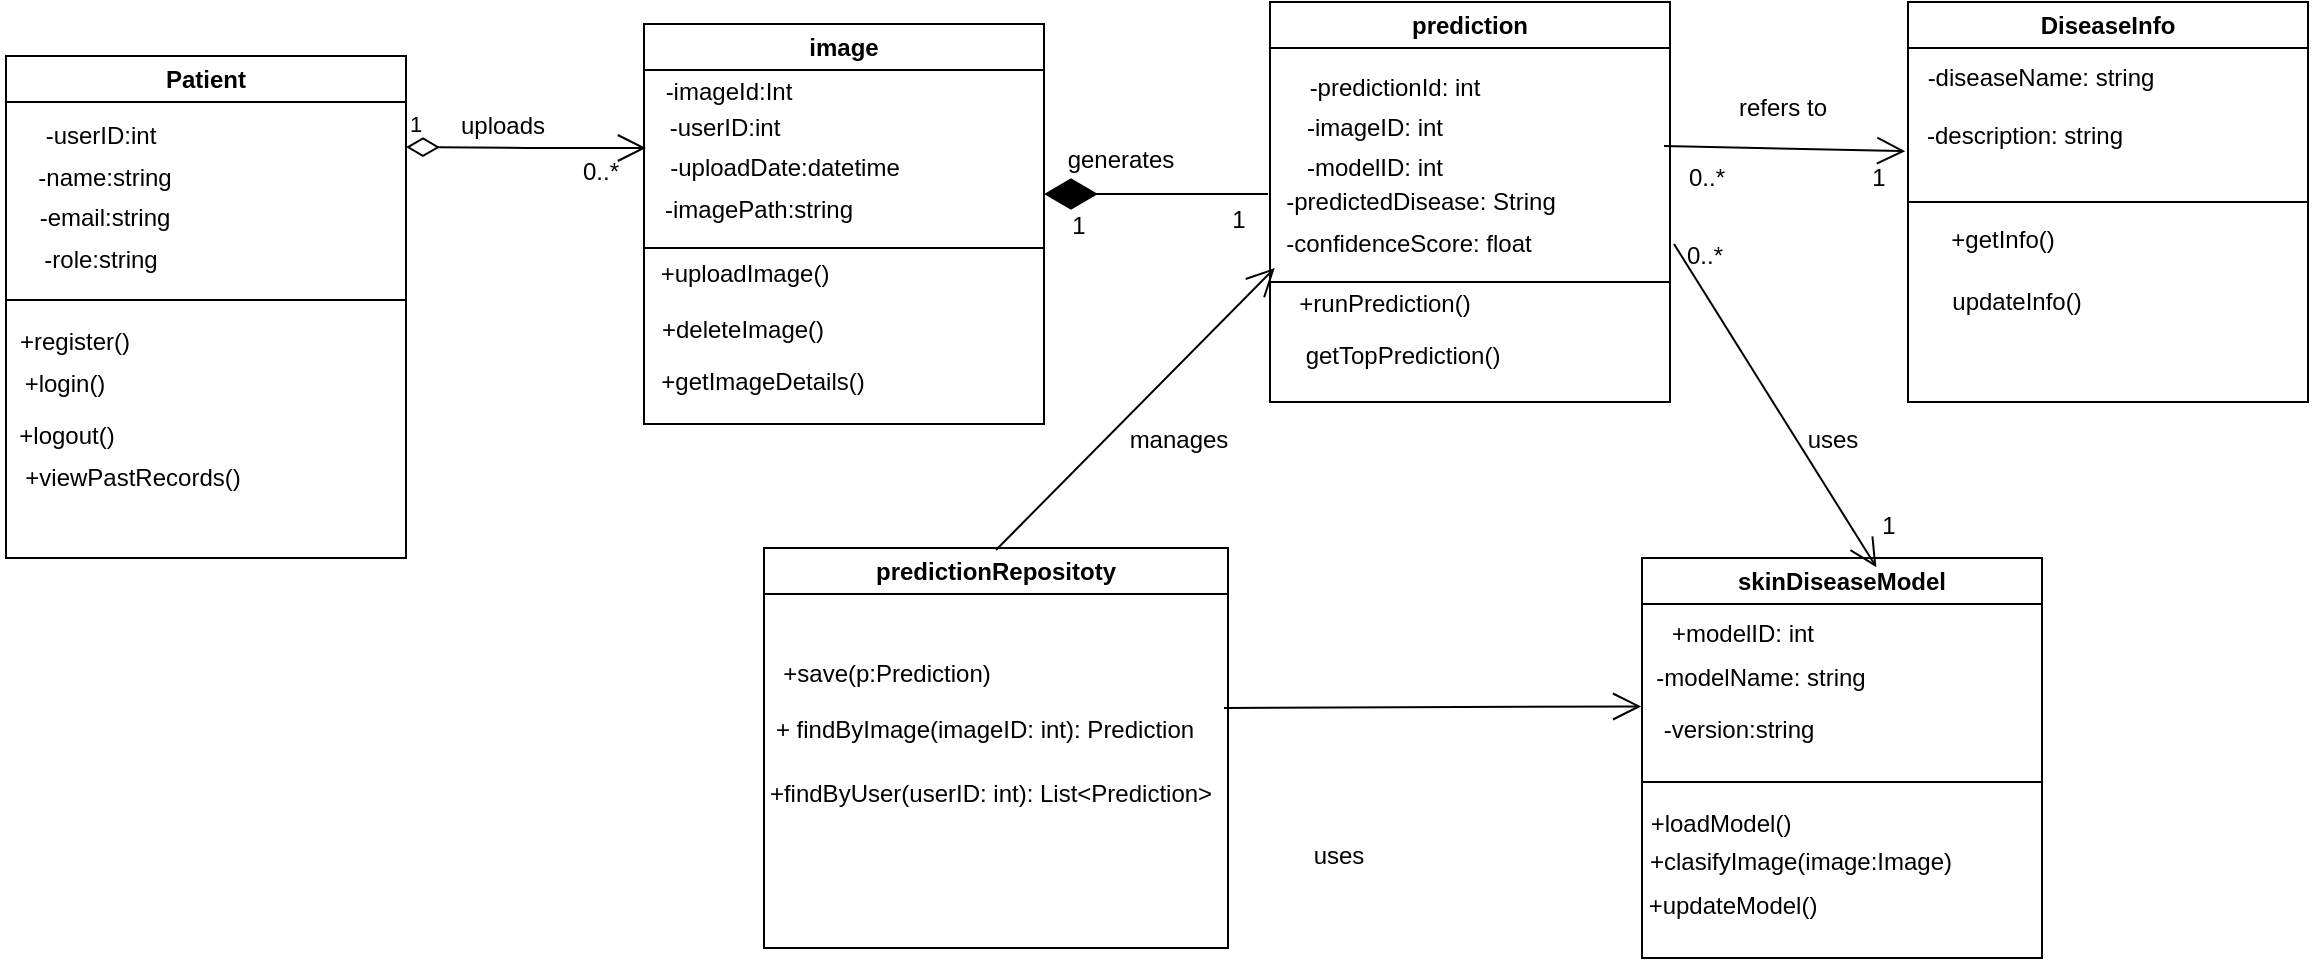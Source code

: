<mxfile version="28.1.2">
  <diagram name="Page-1" id="T865fNxs3rWVY0PmiW4X">
    <mxGraphModel dx="1281" dy="562" grid="0" gridSize="10" guides="1" tooltips="1" connect="1" arrows="1" fold="1" page="1" pageScale="1" pageWidth="827" pageHeight="1169" math="0" shadow="0">
      <root>
        <mxCell id="0" />
        <mxCell id="1" parent="0" />
        <mxCell id="kk6gBTdwPC9z8U5BP-sN-1" value="Patient" style="swimlane;whiteSpace=wrap;html=1;startSize=23;" parent="1" vertex="1">
          <mxGeometry x="35" y="79" width="200" height="251" as="geometry" />
        </mxCell>
        <mxCell id="kk6gBTdwPC9z8U5BP-sN-6" value="" style="endArrow=none;html=1;rounded=0;" parent="kk6gBTdwPC9z8U5BP-sN-1" edge="1">
          <mxGeometry width="50" height="50" relative="1" as="geometry">
            <mxPoint y="122" as="sourcePoint" />
            <mxPoint x="200" y="122" as="targetPoint" />
          </mxGeometry>
        </mxCell>
        <mxCell id="4MRzoXhZuv1BKlNZm77I-7" value="-userID:int" style="text;html=1;align=center;verticalAlign=middle;resizable=0;points=[];autosize=1;strokeColor=none;fillColor=none;" vertex="1" parent="kk6gBTdwPC9z8U5BP-sN-1">
          <mxGeometry x="10" y="27" width="73" height="26" as="geometry" />
        </mxCell>
        <mxCell id="4MRzoXhZuv1BKlNZm77I-8" value="-name:string" style="text;html=1;align=center;verticalAlign=middle;resizable=0;points=[];autosize=1;strokeColor=none;fillColor=none;" vertex="1" parent="kk6gBTdwPC9z8U5BP-sN-1">
          <mxGeometry x="6" y="48" width="85" height="26" as="geometry" />
        </mxCell>
        <mxCell id="4MRzoXhZuv1BKlNZm77I-9" value="-email:string" style="text;html=1;align=center;verticalAlign=middle;resizable=0;points=[];autosize=1;strokeColor=none;fillColor=none;" vertex="1" parent="kk6gBTdwPC9z8U5BP-sN-1">
          <mxGeometry x="7" y="68" width="83" height="26" as="geometry" />
        </mxCell>
        <mxCell id="4MRzoXhZuv1BKlNZm77I-10" value="-role:string" style="text;html=1;align=center;verticalAlign=middle;resizable=0;points=[];autosize=1;strokeColor=none;fillColor=none;" vertex="1" parent="kk6gBTdwPC9z8U5BP-sN-1">
          <mxGeometry x="9" y="89" width="75" height="26" as="geometry" />
        </mxCell>
        <mxCell id="4MRzoXhZuv1BKlNZm77I-12" value="+login()" style="text;html=1;align=center;verticalAlign=middle;resizable=0;points=[];autosize=1;strokeColor=none;fillColor=none;" vertex="1" parent="kk6gBTdwPC9z8U5BP-sN-1">
          <mxGeometry y="151" width="58" height="26" as="geometry" />
        </mxCell>
        <mxCell id="4MRzoXhZuv1BKlNZm77I-13" value="+logout()" style="text;html=1;align=center;verticalAlign=middle;resizable=0;points=[];autosize=1;strokeColor=none;fillColor=none;" vertex="1" parent="kk6gBTdwPC9z8U5BP-sN-1">
          <mxGeometry x="-3" y="177" width="66" height="26" as="geometry" />
        </mxCell>
        <mxCell id="4MRzoXhZuv1BKlNZm77I-14" value="+viewPastRecords()" style="text;html=1;align=center;verticalAlign=middle;resizable=0;points=[];autosize=1;strokeColor=none;fillColor=none;" vertex="1" parent="kk6gBTdwPC9z8U5BP-sN-1">
          <mxGeometry y="198" width="126" height="26" as="geometry" />
        </mxCell>
        <mxCell id="4MRzoXhZuv1BKlNZm77I-11" value="+register()" style="text;html=1;align=center;verticalAlign=middle;resizable=0;points=[];autosize=1;strokeColor=none;fillColor=none;" vertex="1" parent="kk6gBTdwPC9z8U5BP-sN-1">
          <mxGeometry x="-3" y="130" width="73" height="26" as="geometry" />
        </mxCell>
        <mxCell id="kk6gBTdwPC9z8U5BP-sN-9" value="DiseaseInfo" style="swimlane;whiteSpace=wrap;html=1;" parent="1" vertex="1">
          <mxGeometry x="986" y="52" width="200" height="200" as="geometry" />
        </mxCell>
        <mxCell id="kk6gBTdwPC9z8U5BP-sN-10" value="-diseaseName: string" style="text;html=1;align=center;verticalAlign=middle;resizable=0;points=[];autosize=1;strokeColor=none;fillColor=none;" parent="kk6gBTdwPC9z8U5BP-sN-9" vertex="1">
          <mxGeometry y="25" width="131" height="26" as="geometry" />
        </mxCell>
        <mxCell id="kk6gBTdwPC9z8U5BP-sN-11" value="" style="endArrow=none;html=1;rounded=0;" parent="kk6gBTdwPC9z8U5BP-sN-9" edge="1">
          <mxGeometry width="50" height="50" relative="1" as="geometry">
            <mxPoint y="100" as="sourcePoint" />
            <mxPoint x="200" y="100" as="targetPoint" />
          </mxGeometry>
        </mxCell>
        <mxCell id="kk6gBTdwPC9z8U5BP-sN-12" value="+getInfo()" style="text;html=1;align=center;verticalAlign=middle;resizable=0;points=[];autosize=1;strokeColor=none;fillColor=none;" parent="kk6gBTdwPC9z8U5BP-sN-9" vertex="1">
          <mxGeometry x="12" y="106" width="70" height="26" as="geometry" />
        </mxCell>
        <mxCell id="kk6gBTdwPC9z8U5BP-sN-13" value="&lt;div&gt;updateInfo()&lt;/div&gt;" style="text;html=1;align=center;verticalAlign=middle;resizable=0;points=[];autosize=1;strokeColor=none;fillColor=none;" parent="kk6gBTdwPC9z8U5BP-sN-9" vertex="1">
          <mxGeometry x="12" y="137" width="83" height="26" as="geometry" />
        </mxCell>
        <mxCell id="4MRzoXhZuv1BKlNZm77I-40" value="-description: string" style="text;html=1;align=center;verticalAlign=middle;resizable=0;points=[];autosize=1;strokeColor=none;fillColor=none;" vertex="1" parent="kk6gBTdwPC9z8U5BP-sN-9">
          <mxGeometry y="54" width="116" height="26" as="geometry" />
        </mxCell>
        <mxCell id="kk6gBTdwPC9z8U5BP-sN-15" value="image" style="swimlane;whiteSpace=wrap;html=1;" parent="1" vertex="1">
          <mxGeometry x="354" y="63" width="200" height="200" as="geometry" />
        </mxCell>
        <mxCell id="kk6gBTdwPC9z8U5BP-sN-16" value="-imageId:Int" style="text;html=1;align=center;verticalAlign=middle;resizable=0;points=[];autosize=1;strokeColor=none;fillColor=none;" parent="kk6gBTdwPC9z8U5BP-sN-15" vertex="1">
          <mxGeometry x="1.5" y="21" width="81" height="26" as="geometry" />
        </mxCell>
        <mxCell id="kk6gBTdwPC9z8U5BP-sN-17" value="-userID:int" style="text;html=1;align=center;verticalAlign=middle;resizable=0;points=[];autosize=1;strokeColor=none;fillColor=none;" parent="kk6gBTdwPC9z8U5BP-sN-15" vertex="1">
          <mxGeometry x="3" y="39" width="73" height="26" as="geometry" />
        </mxCell>
        <mxCell id="kk6gBTdwPC9z8U5BP-sN-18" value="" style="endArrow=none;html=1;rounded=0;entryX=1;entryY=0.5;entryDx=0;entryDy=0;" parent="kk6gBTdwPC9z8U5BP-sN-15" edge="1">
          <mxGeometry width="50" height="50" relative="1" as="geometry">
            <mxPoint y="112" as="sourcePoint" />
            <mxPoint x="200" y="112" as="targetPoint" />
          </mxGeometry>
        </mxCell>
        <mxCell id="kk6gBTdwPC9z8U5BP-sN-19" value="+uploadImage()" style="text;html=1;align=center;verticalAlign=middle;resizable=0;points=[];autosize=1;strokeColor=none;fillColor=none;" parent="kk6gBTdwPC9z8U5BP-sN-15" vertex="1">
          <mxGeometry x="-1" y="112" width="102" height="26" as="geometry" />
        </mxCell>
        <mxCell id="kk6gBTdwPC9z8U5BP-sN-20" value="+deleteImage()" style="text;html=1;align=center;verticalAlign=middle;resizable=0;points=[];autosize=1;strokeColor=none;fillColor=none;" parent="kk6gBTdwPC9z8U5BP-sN-15" vertex="1">
          <mxGeometry x="-1" y="140" width="99" height="26" as="geometry" />
        </mxCell>
        <mxCell id="4MRzoXhZuv1BKlNZm77I-17" value="-uploadDate:datetime" style="text;html=1;align=center;verticalAlign=middle;resizable=0;points=[];autosize=1;strokeColor=none;fillColor=none;" vertex="1" parent="kk6gBTdwPC9z8U5BP-sN-15">
          <mxGeometry x="3" y="59" width="133" height="26" as="geometry" />
        </mxCell>
        <mxCell id="4MRzoXhZuv1BKlNZm77I-18" value="-imagePath:string" style="text;html=1;align=center;verticalAlign=middle;resizable=0;points=[];autosize=1;strokeColor=none;fillColor=none;" vertex="1" parent="kk6gBTdwPC9z8U5BP-sN-15">
          <mxGeometry x="0.5" y="80" width="112" height="26" as="geometry" />
        </mxCell>
        <mxCell id="4MRzoXhZuv1BKlNZm77I-19" value="+getImageDetails()" style="text;html=1;align=center;verticalAlign=middle;resizable=0;points=[];autosize=1;strokeColor=none;fillColor=none;" vertex="1" parent="kk6gBTdwPC9z8U5BP-sN-15">
          <mxGeometry x="-1" y="166" width="120" height="26" as="geometry" />
        </mxCell>
        <mxCell id="kk6gBTdwPC9z8U5BP-sN-21" value="skinDiseaseModel" style="swimlane;whiteSpace=wrap;html=1;" parent="1" vertex="1">
          <mxGeometry x="853" y="330" width="200" height="200" as="geometry" />
        </mxCell>
        <mxCell id="kk6gBTdwPC9z8U5BP-sN-22" value="+modelID: int" style="text;html=1;align=center;verticalAlign=middle;resizable=0;points=[];autosize=1;strokeColor=none;fillColor=none;" parent="kk6gBTdwPC9z8U5BP-sN-21" vertex="1">
          <mxGeometry x="5" y="25" width="89" height="26" as="geometry" />
        </mxCell>
        <mxCell id="kk6gBTdwPC9z8U5BP-sN-23" value="-modelName: string" style="text;html=1;align=center;verticalAlign=middle;resizable=0;points=[];autosize=1;strokeColor=none;fillColor=none;" parent="kk6gBTdwPC9z8U5BP-sN-21" vertex="1">
          <mxGeometry x="-3" y="47" width="123" height="26" as="geometry" />
        </mxCell>
        <mxCell id="kk6gBTdwPC9z8U5BP-sN-26" value="" style="endArrow=none;html=1;rounded=0;entryX=1;entryY=0.5;entryDx=0;entryDy=0;" parent="kk6gBTdwPC9z8U5BP-sN-21" edge="1">
          <mxGeometry width="50" height="50" relative="1" as="geometry">
            <mxPoint y="112" as="sourcePoint" />
            <mxPoint x="200" y="112" as="targetPoint" />
            <Array as="points" />
          </mxGeometry>
        </mxCell>
        <mxCell id="kk6gBTdwPC9z8U5BP-sN-27" value="+loadModel()" style="text;html=1;align=center;verticalAlign=middle;resizable=0;points=[];autosize=1;strokeColor=none;fillColor=none;" parent="kk6gBTdwPC9z8U5BP-sN-21" vertex="1">
          <mxGeometry x="-6" y="118" width="90" height="30" as="geometry" />
        </mxCell>
        <mxCell id="kk6gBTdwPC9z8U5BP-sN-30" value="+clasifyImage(image:Image)" style="text;html=1;align=center;verticalAlign=middle;resizable=0;points=[];autosize=1;strokeColor=none;fillColor=none;" parent="kk6gBTdwPC9z8U5BP-sN-21" vertex="1">
          <mxGeometry x="-6" y="139" width="169" height="26" as="geometry" />
        </mxCell>
        <mxCell id="4MRzoXhZuv1BKlNZm77I-50" value="-version:string" style="text;html=1;align=center;verticalAlign=middle;resizable=0;points=[];autosize=1;strokeColor=none;fillColor=none;" vertex="1" parent="kk6gBTdwPC9z8U5BP-sN-21">
          <mxGeometry x="1" y="73" width="93" height="26" as="geometry" />
        </mxCell>
        <mxCell id="4MRzoXhZuv1BKlNZm77I-54" value="+updateModel()" style="text;html=1;align=center;verticalAlign=middle;resizable=0;points=[];autosize=1;strokeColor=none;fillColor=none;" vertex="1" parent="kk6gBTdwPC9z8U5BP-sN-21">
          <mxGeometry x="-6" y="161" width="102" height="26" as="geometry" />
        </mxCell>
        <mxCell id="kk6gBTdwPC9z8U5BP-sN-31" value="predictionRepositoty" style="swimlane;whiteSpace=wrap;html=1;" parent="1" vertex="1">
          <mxGeometry x="414" y="325" width="232" height="200" as="geometry" />
        </mxCell>
        <mxCell id="4MRzoXhZuv1BKlNZm77I-55" value="+save(p:Prediction)" style="text;html=1;align=center;verticalAlign=middle;resizable=0;points=[];autosize=1;strokeColor=none;fillColor=none;" vertex="1" parent="kk6gBTdwPC9z8U5BP-sN-31">
          <mxGeometry y="50" width="122" height="26" as="geometry" />
        </mxCell>
        <mxCell id="4MRzoXhZuv1BKlNZm77I-57" value="+ findByImage(imageID: int): Prediction" style="text;html=1;align=center;verticalAlign=middle;resizable=0;points=[];autosize=1;strokeColor=none;fillColor=none;" vertex="1" parent="kk6gBTdwPC9z8U5BP-sN-31">
          <mxGeometry x="-4" y="78" width="227" height="26" as="geometry" />
        </mxCell>
        <mxCell id="4MRzoXhZuv1BKlNZm77I-58" value="+findByUser(userID: int): List&amp;lt;Prediction&amp;gt;" style="text;html=1;align=center;verticalAlign=middle;resizable=0;points=[];autosize=1;strokeColor=none;fillColor=none;" vertex="1" parent="kk6gBTdwPC9z8U5BP-sN-31">
          <mxGeometry x="-7" y="110" width="239" height="26" as="geometry" />
        </mxCell>
        <mxCell id="NGmKMqXvkllwXe63oaeY-4" value="&lt;div&gt;&lt;br&gt;&lt;/div&gt;&lt;div&gt;&lt;br&gt;&lt;/div&gt;" style="text;html=1;align=center;verticalAlign=middle;resizable=0;points=[];autosize=1;strokeColor=none;fillColor=none;" parent="1" vertex="1">
          <mxGeometry x="430" y="383" width="20" height="40" as="geometry" />
        </mxCell>
        <mxCell id="4MRzoXhZuv1BKlNZm77I-4" value="1" style="endArrow=open;html=1;endSize=12;startArrow=diamondThin;startSize=14;startFill=0;edgeStyle=orthogonalEdgeStyle;align=left;verticalAlign=bottom;rounded=0;" edge="1" parent="1">
          <mxGeometry x="-1" y="3" relative="1" as="geometry">
            <mxPoint x="235" y="124.5" as="sourcePoint" />
            <mxPoint x="355" y="125" as="targetPoint" />
          </mxGeometry>
        </mxCell>
        <mxCell id="4MRzoXhZuv1BKlNZm77I-5" value="uploads" style="text;html=1;align=center;verticalAlign=middle;resizable=0;points=[];autosize=1;strokeColor=none;fillColor=none;" vertex="1" parent="1">
          <mxGeometry x="253" y="101" width="60" height="26" as="geometry" />
        </mxCell>
        <mxCell id="4MRzoXhZuv1BKlNZm77I-16" value="0..*" style="text;html=1;align=center;verticalAlign=middle;resizable=0;points=[];autosize=1;strokeColor=none;fillColor=none;" vertex="1" parent="1">
          <mxGeometry x="314" y="124" width="36" height="26" as="geometry" />
        </mxCell>
        <mxCell id="4MRzoXhZuv1BKlNZm77I-30" value="prediction" style="swimlane;whiteSpace=wrap;html=1;" vertex="1" parent="1">
          <mxGeometry x="667" y="52" width="200" height="200" as="geometry" />
        </mxCell>
        <mxCell id="4MRzoXhZuv1BKlNZm77I-31" value="-predictionId: int" style="text;html=1;align=center;verticalAlign=middle;resizable=0;points=[];autosize=1;strokeColor=none;fillColor=none;" vertex="1" parent="4MRzoXhZuv1BKlNZm77I-30">
          <mxGeometry x="10" y="30" width="103" height="26" as="geometry" />
        </mxCell>
        <mxCell id="4MRzoXhZuv1BKlNZm77I-32" value="-imageID: int" style="text;html=1;align=center;verticalAlign=middle;resizable=0;points=[];autosize=1;strokeColor=none;fillColor=none;" vertex="1" parent="4MRzoXhZuv1BKlNZm77I-30">
          <mxGeometry x="8.5" y="50" width="86" height="26" as="geometry" />
        </mxCell>
        <mxCell id="4MRzoXhZuv1BKlNZm77I-33" value="-modelID: int" style="text;html=1;align=center;verticalAlign=middle;resizable=0;points=[];autosize=1;strokeColor=none;fillColor=none;" vertex="1" parent="4MRzoXhZuv1BKlNZm77I-30">
          <mxGeometry x="9" y="70" width="86" height="26" as="geometry" />
        </mxCell>
        <mxCell id="4MRzoXhZuv1BKlNZm77I-34" value="" style="endArrow=none;html=1;rounded=0;" edge="1" parent="4MRzoXhZuv1BKlNZm77I-30">
          <mxGeometry width="50" height="50" relative="1" as="geometry">
            <mxPoint y="140" as="sourcePoint" />
            <mxPoint x="200" y="140" as="targetPoint" />
          </mxGeometry>
        </mxCell>
        <mxCell id="4MRzoXhZuv1BKlNZm77I-35" value="+runPrediction()" style="text;html=1;align=center;verticalAlign=middle;resizable=0;points=[];autosize=1;strokeColor=none;fillColor=none;" vertex="1" parent="4MRzoXhZuv1BKlNZm77I-30">
          <mxGeometry x="5" y="138" width="104" height="26" as="geometry" />
        </mxCell>
        <mxCell id="4MRzoXhZuv1BKlNZm77I-36" value="-predictedDisease: String" style="text;html=1;align=center;verticalAlign=middle;resizable=0;points=[];autosize=1;strokeColor=none;fillColor=none;" vertex="1" parent="4MRzoXhZuv1BKlNZm77I-30">
          <mxGeometry x="-2" y="87" width="153" height="26" as="geometry" />
        </mxCell>
        <mxCell id="4MRzoXhZuv1BKlNZm77I-37" value="-confidenceScore: float" style="text;html=1;align=center;verticalAlign=middle;resizable=0;points=[];autosize=1;strokeColor=none;fillColor=none;" vertex="1" parent="4MRzoXhZuv1BKlNZm77I-30">
          <mxGeometry x="-2" y="108" width="141" height="26" as="geometry" />
        </mxCell>
        <mxCell id="4MRzoXhZuv1BKlNZm77I-38" value="getTopPrediction()" style="text;html=1;align=center;verticalAlign=middle;resizable=0;points=[];autosize=1;strokeColor=none;fillColor=none;" vertex="1" parent="4MRzoXhZuv1BKlNZm77I-30">
          <mxGeometry x="8.5" y="164" width="115" height="26" as="geometry" />
        </mxCell>
        <mxCell id="4MRzoXhZuv1BKlNZm77I-65" value="" style="endArrow=open;endFill=1;endSize=12;html=1;rounded=0;entryX=0.586;entryY=0.023;entryDx=0;entryDy=0;entryPerimeter=0;" edge="1" parent="4MRzoXhZuv1BKlNZm77I-30" target="kk6gBTdwPC9z8U5BP-sN-21">
          <mxGeometry width="160" relative="1" as="geometry">
            <mxPoint x="202" y="121" as="sourcePoint" />
            <mxPoint x="269" y="164" as="targetPoint" />
          </mxGeometry>
        </mxCell>
        <mxCell id="4MRzoXhZuv1BKlNZm77I-42" value="" style="endArrow=diamondThin;endFill=1;endSize=24;html=1;rounded=0;" edge="1" parent="1">
          <mxGeometry width="160" relative="1" as="geometry">
            <mxPoint x="666" y="148" as="sourcePoint" />
            <mxPoint x="554" y="148" as="targetPoint" />
          </mxGeometry>
        </mxCell>
        <mxCell id="4MRzoXhZuv1BKlNZm77I-43" value="1" style="text;html=1;align=center;verticalAlign=middle;resizable=0;points=[];autosize=1;strokeColor=none;fillColor=none;" vertex="1" parent="1">
          <mxGeometry x="558" y="151" width="25" height="26" as="geometry" />
        </mxCell>
        <mxCell id="4MRzoXhZuv1BKlNZm77I-44" value="1" style="text;html=1;align=center;verticalAlign=middle;resizable=0;points=[];autosize=1;strokeColor=none;fillColor=none;" vertex="1" parent="1">
          <mxGeometry x="638" y="148" width="25" height="26" as="geometry" />
        </mxCell>
        <mxCell id="4MRzoXhZuv1BKlNZm77I-45" value="generates" style="text;html=1;align=center;verticalAlign=middle;resizable=0;points=[];autosize=1;strokeColor=none;fillColor=none;" vertex="1" parent="1">
          <mxGeometry x="556" y="118" width="71" height="26" as="geometry" />
        </mxCell>
        <mxCell id="4MRzoXhZuv1BKlNZm77I-46" value="" style="endArrow=open;endFill=1;endSize=12;html=1;rounded=0;entryX=-0.012;entryY=0.792;entryDx=0;entryDy=0;entryPerimeter=0;" edge="1" parent="1" target="4MRzoXhZuv1BKlNZm77I-40">
          <mxGeometry width="160" relative="1" as="geometry">
            <mxPoint x="864" y="124" as="sourcePoint" />
            <mxPoint x="1024" y="124" as="targetPoint" />
          </mxGeometry>
        </mxCell>
        <mxCell id="4MRzoXhZuv1BKlNZm77I-47" value="0..*" style="text;html=1;align=center;verticalAlign=middle;resizable=0;points=[];autosize=1;strokeColor=none;fillColor=none;" vertex="1" parent="1">
          <mxGeometry x="867" y="127" width="36" height="26" as="geometry" />
        </mxCell>
        <mxCell id="4MRzoXhZuv1BKlNZm77I-48" value="1" style="text;html=1;align=center;verticalAlign=middle;resizable=0;points=[];autosize=1;strokeColor=none;fillColor=none;" vertex="1" parent="1">
          <mxGeometry x="958" y="127" width="25" height="26" as="geometry" />
        </mxCell>
        <mxCell id="4MRzoXhZuv1BKlNZm77I-49" value="refers to" style="text;html=1;align=center;verticalAlign=middle;resizable=0;points=[];autosize=1;strokeColor=none;fillColor=none;" vertex="1" parent="1">
          <mxGeometry x="892" y="92" width="62" height="26" as="geometry" />
        </mxCell>
        <mxCell id="4MRzoXhZuv1BKlNZm77I-59" value="" style="endArrow=open;endFill=1;endSize=12;html=1;rounded=0;entryX=0.031;entryY=0.962;entryDx=0;entryDy=0;entryPerimeter=0;" edge="1" parent="1" target="4MRzoXhZuv1BKlNZm77I-37">
          <mxGeometry width="160" relative="1" as="geometry">
            <mxPoint x="530" y="326" as="sourcePoint" />
            <mxPoint x="669" y="239" as="targetPoint" />
          </mxGeometry>
        </mxCell>
        <mxCell id="4MRzoXhZuv1BKlNZm77I-60" value="manages" style="text;html=1;align=center;verticalAlign=middle;resizable=0;points=[];autosize=1;strokeColor=none;fillColor=none;" vertex="1" parent="1">
          <mxGeometry x="587" y="258" width="67" height="26" as="geometry" />
        </mxCell>
        <mxCell id="4MRzoXhZuv1BKlNZm77I-62" value="uses" style="text;html=1;align=center;verticalAlign=middle;resizable=0;points=[];autosize=1;strokeColor=none;fillColor=none;" vertex="1" parent="1">
          <mxGeometry x="679" y="466" width="43" height="26" as="geometry" />
        </mxCell>
        <mxCell id="4MRzoXhZuv1BKlNZm77I-64" value="" style="endArrow=open;endFill=1;endSize=12;html=1;rounded=0;entryX=0.021;entryY=1.046;entryDx=0;entryDy=0;entryPerimeter=0;" edge="1" parent="1" target="kk6gBTdwPC9z8U5BP-sN-23">
          <mxGeometry width="160" relative="1" as="geometry">
            <mxPoint x="644" y="405" as="sourcePoint" />
            <mxPoint x="804" y="405" as="targetPoint" />
          </mxGeometry>
        </mxCell>
        <mxCell id="4MRzoXhZuv1BKlNZm77I-66" value="uses" style="text;html=1;align=center;verticalAlign=middle;resizable=0;points=[];autosize=1;strokeColor=none;fillColor=none;" vertex="1" parent="1">
          <mxGeometry x="926" y="258" width="43" height="26" as="geometry" />
        </mxCell>
        <mxCell id="4MRzoXhZuv1BKlNZm77I-67" value="0..*" style="text;html=1;align=center;verticalAlign=middle;resizable=0;points=[];autosize=1;strokeColor=none;fillColor=none;" vertex="1" parent="1">
          <mxGeometry x="866" y="166" width="36" height="26" as="geometry" />
        </mxCell>
        <mxCell id="4MRzoXhZuv1BKlNZm77I-68" value="1" style="text;html=1;align=center;verticalAlign=middle;resizable=0;points=[];autosize=1;strokeColor=none;fillColor=none;" vertex="1" parent="1">
          <mxGeometry x="963" y="301" width="25" height="26" as="geometry" />
        </mxCell>
      </root>
    </mxGraphModel>
  </diagram>
</mxfile>
